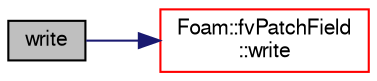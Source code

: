 digraph "write"
{
  bgcolor="transparent";
  edge [fontname="FreeSans",fontsize="10",labelfontname="FreeSans",labelfontsize="10"];
  node [fontname="FreeSans",fontsize="10",shape=record];
  rankdir="LR";
  Node269 [label="write",height=0.2,width=0.4,color="black", fillcolor="grey75", style="filled", fontcolor="black"];
  Node269 -> Node270 [color="midnightblue",fontsize="10",style="solid",fontname="FreeSans"];
  Node270 [label="Foam::fvPatchField\l::write",height=0.2,width=0.4,color="red",URL="$a22354.html#a293fdfec8bdfbd5c3913ab4c9f3454ff",tooltip="Write. "];
}
